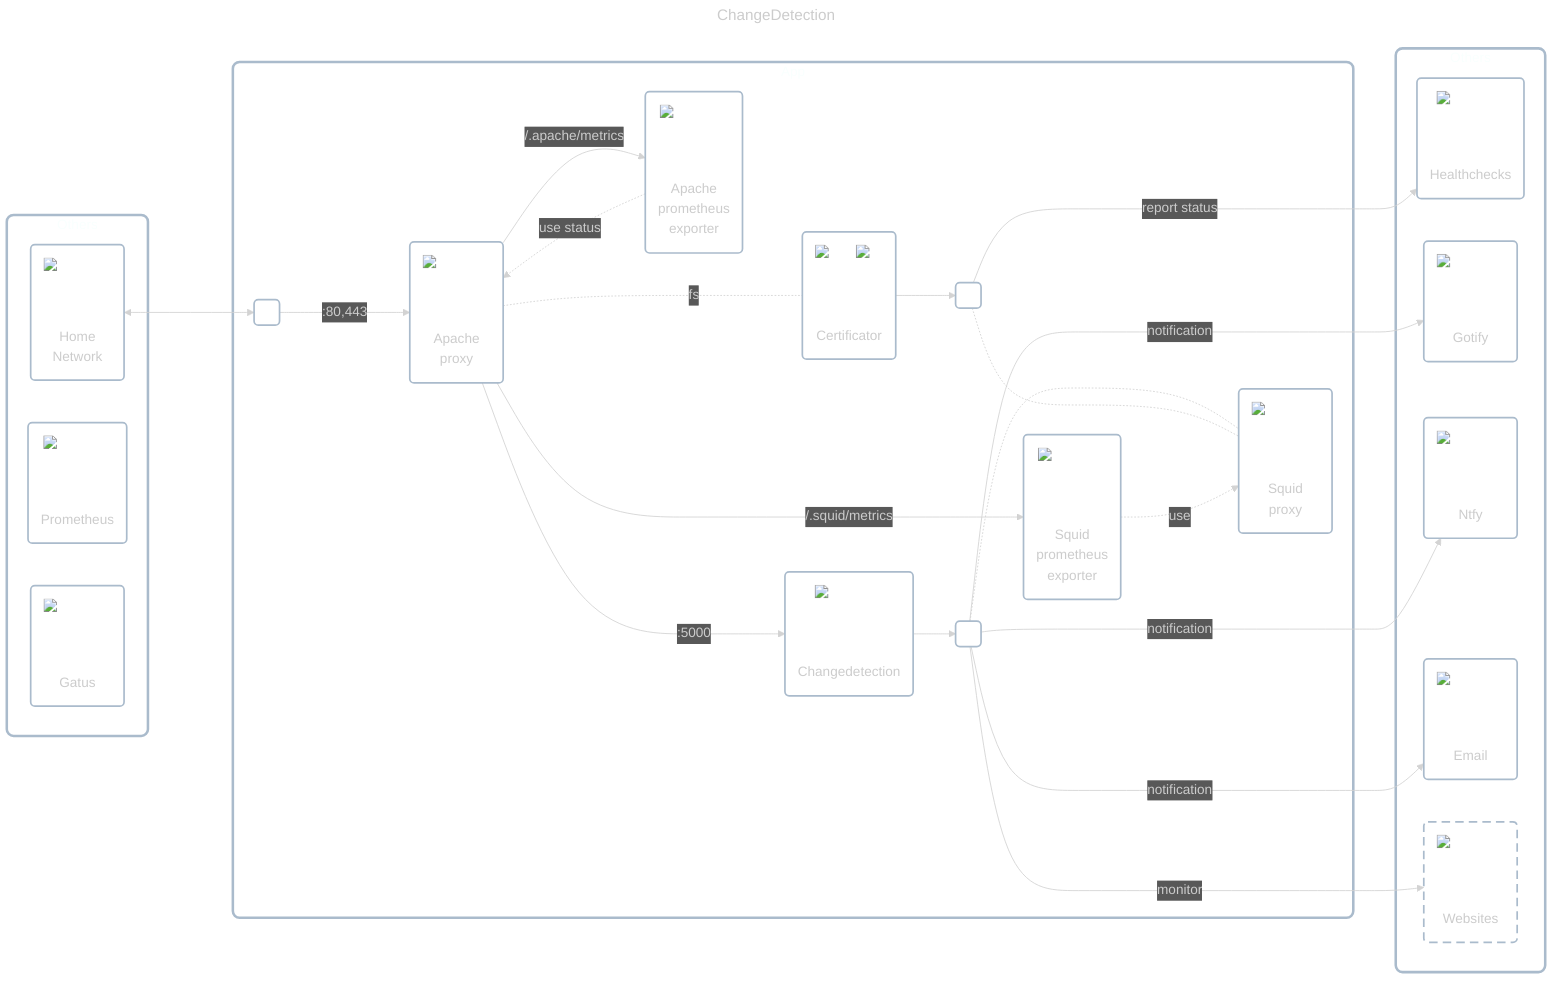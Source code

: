 ---
title: ChangeDetection
config:
    theme: dark
---

flowchart LR
    classDef cluster fill:#ffffff00,stroke:#aabbccff,stroke-width:3px,rx:8px,ry:8px;
    classDef node fill:#ffffff00,stroke:#aabbccff,stroke-width:2px,rx:5px,ry:5px;
    classDef dashed_border stroke-dasharray:10 6;

    subgraph others_1["Others"]
        home_network("<div style='position:relative;width:80px;height:80px;margin:0 auto;margin-bottom:0.1em'><img src='../../../../icons/network.png' style='min-width:80px;max-width:80px' /></div>Home<br/>Network")
        prometheus("<div style='position:relative;width:80px;height:80px;margin:0 auto;margin-bottom:0.5em'><img src='../../../../icons/prometheus.png' style='min-width:80px;max-width:80px' /></div>Prometheus")
        gatus("<div style='position:relative;width:80px;height:80px;margin:0 auto;margin-bottom:0.5em'><img src='../../../../icons/gatus.png' style='min-width:80px;max-width:80px' /></div>Gatus")
    end

    subgraph app_wrapper["App"]
        network_interface(" ")
        apache_proxy("<div style='position:relative;width:80px;height:80px;margin:0 auto;margin-bottom:0.5em'><img src='../../../../icons/apache.png' style='min-width:80px;max-width:80px' /></div>Apache<br/>proxy")
        apache_prometheus_exporter("<div style='position:relative;width:80px;height:80px;margin:0 auto;margin-bottom:0.5em'><img src='../../../../icons/apache-prometheus-exporter.png' style='min-width:80px;max-width:80px' /></div>Apache<br/>prometheus<br/>exporter")
        certificator("<div style='position:relative;width:80px;height:80px;margin:0 auto;margin-bottom:1em'><img src='../../../../icons/cronjob.png' style='min-width:32px;max-width:32px;position:absolute;top:0;right:0' /><img src='../../../../icons/lets-encrypt.png' style='min-width:80px;max-width:80px' /></div>Certificator")
        changedetection("<div style='position:relative;width:80px;height:80px;margin:0 auto;margin-bottom:0.75em'><img src='../../../../icons/changedetection.png' style='min-width:80px;max-width:80px' /></div>Changedetection")
        squid_proxy("<div style='position:relative;width:80px;height:80px;margin:0 auto;margin-bottom:0.75em'><img src='../../../../icons/squid.jpg' style='min-width:80px;max-width:80px' /></div>Squid<br/>proxy")
        squid_prometheus_exporter("<div style='position:relative;width:80px;height:80px;margin:0 auto;margin-bottom:0.75em'><img src='../../../../icons/squid-prometheus-exporter.png' style='min-width:80px;max-width:80px' /></div>Squid<br/>prometheus<br/>exporter")
        outbound_interface_1(" ")
        outbound_interface_2(" ")

        network_interface --->|:80,443| apache_proxy --->|:5000| changedetection
        apache_proxy -->|/.apache/metrics| apache_prometheus_exporter -.->|use status| apache_proxy
        apache_proxy -..-|fs| certificator
        outbound_interface_1 & outbound_interface_2 -..- squid_proxy
        apache_proxy -->|/.squid/metrics| squid_prometheus_exporter -.->|use| squid_proxy
    end

    subgraph others_2["Others"]
        healthchecks("<div style='position:relative;width:80px;height:80px;margin:0 auto;margin-bottom:0.5em'><img src='../../../../icons/healthchecks.png' style='min-width:80px;max-width:80px' /></div>Healthchecks")
        gotify("<div style='position:relative;width:80px;height:80px;margin:0 auto;margin-bottom:0.5em'><img src='../../../../icons/gotify.png' style='min-width:80px;max-width:80px' /></div>Gotify")
        ntfy("<div style='position:relative;width:80px;height:80px;margin:0 auto;margin-bottom:0.5em'><img src='../../../../icons/ntfy.png' style='min-width:80px;max-width:80px' /></div>Ntfy")
        smtp("<div style='position:relative;width:80px;height:80px;margin:0 auto;margin-bottom:0.5em'><img src='../../../../icons/smtp4dev.png' style='min-width:80px;max-width:80px' /></div>Email")
        websites("<div style='position:relative;width:80px;height:80px;margin:0 auto;margin-bottom:0.5em'><img src='../../../../icons/www.png' style='min-width:80px;max-width:80px' /></div>Websites")
        class websites dashed_border
    end

    squid_proxy ~~~ gotify & ntfy & smtp & healthchecks & websites
    home_network <---> network_interface
    changedetection --> outbound_interface_1 -->|monitor| websites
    outbound_interface_1 -->|notification| gotify & ntfy & smtp
    certificator --> outbound_interface_2 -->|report status| healthchecks